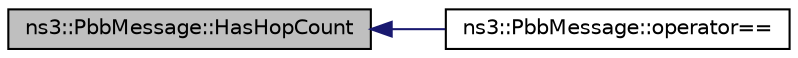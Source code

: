 digraph "ns3::PbbMessage::HasHopCount"
{
  edge [fontname="Helvetica",fontsize="10",labelfontname="Helvetica",labelfontsize="10"];
  node [fontname="Helvetica",fontsize="10",shape=record];
  rankdir="LR";
  Node1 [label="ns3::PbbMessage::HasHopCount",height=0.2,width=0.4,color="black", fillcolor="grey75", style="filled", fontcolor="black"];
  Node1 -> Node2 [dir="back",color="midnightblue",fontsize="10",style="solid"];
  Node2 [label="ns3::PbbMessage::operator==",height=0.2,width=0.4,color="black", fillcolor="white", style="filled",URL="$d7/d6a/classns3_1_1PbbMessage.html#a3f4b1222cd0a2dd38fb46cf738e35d5d",tooltip="Equality operator for PbbMessage. "];
}
